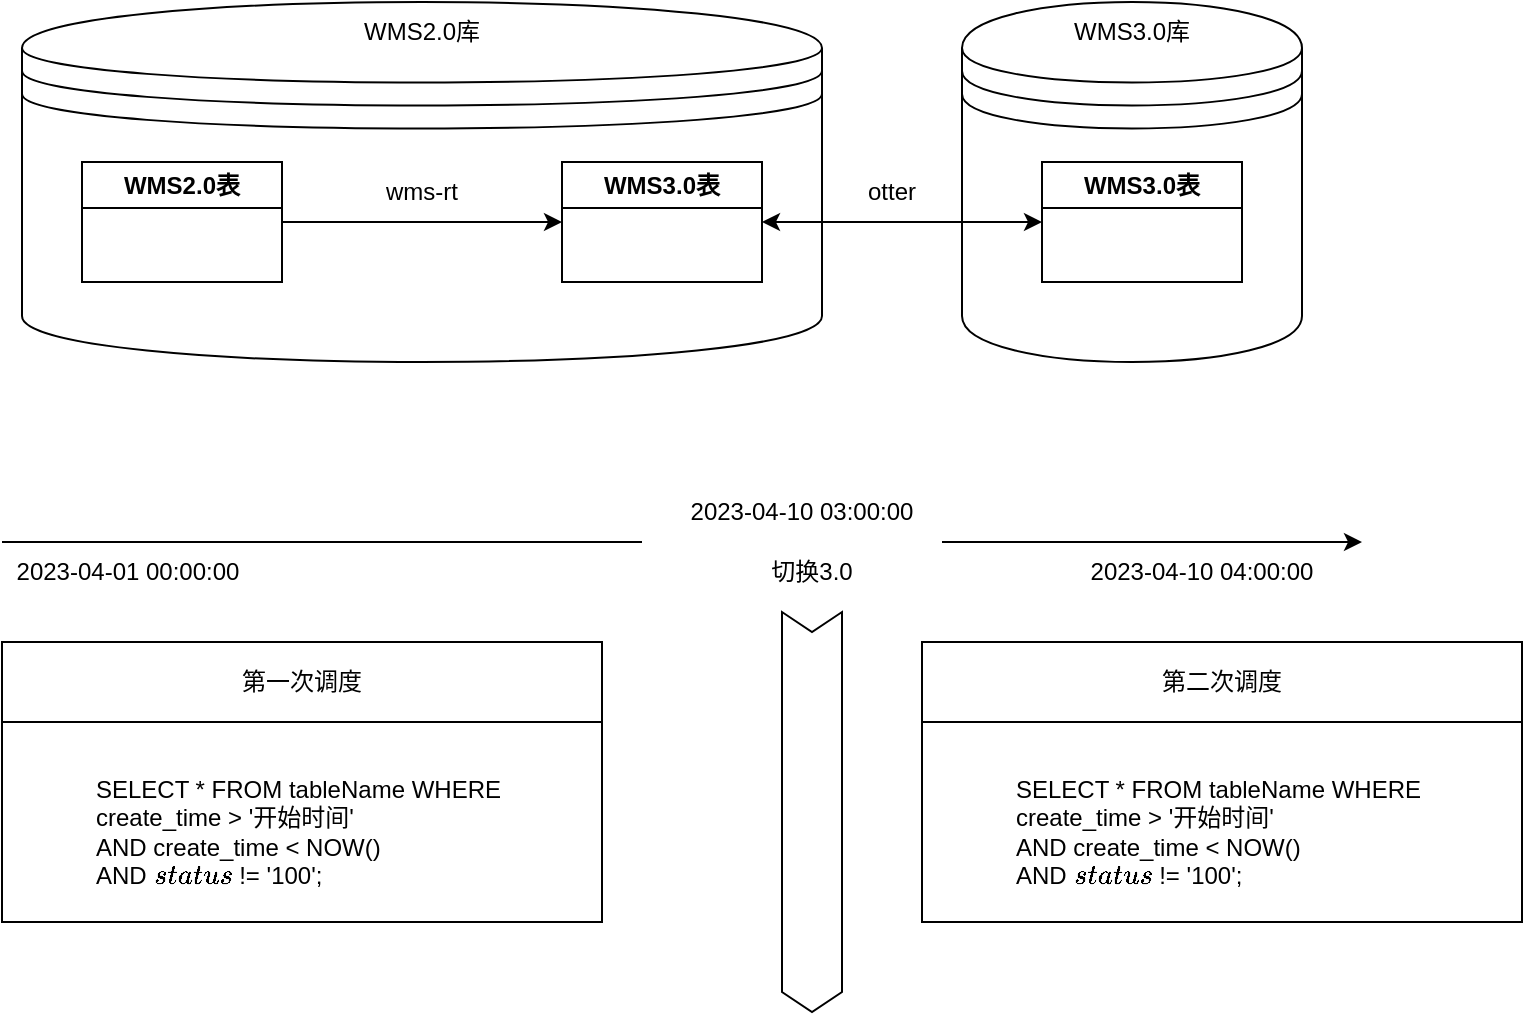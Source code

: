 <mxfile version="20.8.18" type="github">
  <diagram id="yP5Dd5xW8ltooJtiMu5y" name="第 1 页">
    <mxGraphModel dx="954" dy="625" grid="1" gridSize="10" guides="1" tooltips="1" connect="1" arrows="1" fold="1" page="1" pageScale="1" pageWidth="827" pageHeight="1169" math="0" shadow="0">
      <root>
        <mxCell id="0" />
        <mxCell id="1" parent="0" />
        <mxCell id="fD011ewxvYoqEtCS83Xk-1" value="" style="shape=datastore;whiteSpace=wrap;html=1;" parent="1" vertex="1">
          <mxGeometry x="50" y="210" width="400" height="180" as="geometry" />
        </mxCell>
        <mxCell id="fD011ewxvYoqEtCS83Xk-2" value="" style="shape=datastore;whiteSpace=wrap;html=1;" parent="1" vertex="1">
          <mxGeometry x="520" y="210" width="170" height="180" as="geometry" />
        </mxCell>
        <mxCell id="fD011ewxvYoqEtCS83Xk-3" value="WMS2.0库" style="text;html=1;strokeColor=none;fillColor=none;align=center;verticalAlign=middle;whiteSpace=wrap;rounded=0;" parent="1" vertex="1">
          <mxGeometry x="220" y="210" width="60" height="30" as="geometry" />
        </mxCell>
        <mxCell id="fD011ewxvYoqEtCS83Xk-4" value="WMS3.0库" style="text;html=1;strokeColor=none;fillColor=none;align=center;verticalAlign=middle;whiteSpace=wrap;rounded=0;" parent="1" vertex="1">
          <mxGeometry x="575" y="210" width="60" height="30" as="geometry" />
        </mxCell>
        <mxCell id="fD011ewxvYoqEtCS83Xk-5" value="WMS2.0表" style="swimlane;whiteSpace=wrap;html=1;" parent="1" vertex="1">
          <mxGeometry x="80" y="290" width="100" height="60" as="geometry" />
        </mxCell>
        <mxCell id="fD011ewxvYoqEtCS83Xk-6" value="WMS3.0表" style="swimlane;whiteSpace=wrap;html=1;" parent="1" vertex="1">
          <mxGeometry x="320" y="290" width="100" height="60" as="geometry" />
        </mxCell>
        <mxCell id="fD011ewxvYoqEtCS83Xk-7" value="WMS3.0表" style="swimlane;whiteSpace=wrap;html=1;" parent="1" vertex="1">
          <mxGeometry x="560" y="290" width="100" height="60" as="geometry" />
        </mxCell>
        <mxCell id="fD011ewxvYoqEtCS83Xk-10" value="" style="endArrow=classic;html=1;rounded=0;exitX=1;exitY=0.5;exitDx=0;exitDy=0;entryX=0;entryY=0.5;entryDx=0;entryDy=0;" parent="1" source="fD011ewxvYoqEtCS83Xk-5" target="fD011ewxvYoqEtCS83Xk-6" edge="1">
          <mxGeometry width="50" height="50" relative="1" as="geometry">
            <mxPoint x="390" y="360" as="sourcePoint" />
            <mxPoint x="440" y="310" as="targetPoint" />
          </mxGeometry>
        </mxCell>
        <mxCell id="fD011ewxvYoqEtCS83Xk-11" value="wms-rt" style="text;html=1;strokeColor=none;fillColor=none;align=center;verticalAlign=middle;whiteSpace=wrap;rounded=0;" parent="1" vertex="1">
          <mxGeometry x="220" y="290" width="60" height="30" as="geometry" />
        </mxCell>
        <mxCell id="fD011ewxvYoqEtCS83Xk-12" value="" style="endArrow=classic;startArrow=classic;html=1;rounded=0;entryX=0;entryY=0.5;entryDx=0;entryDy=0;exitX=1;exitY=0.5;exitDx=0;exitDy=0;" parent="1" source="fD011ewxvYoqEtCS83Xk-6" target="fD011ewxvYoqEtCS83Xk-7" edge="1">
          <mxGeometry width="50" height="50" relative="1" as="geometry">
            <mxPoint x="390" y="360" as="sourcePoint" />
            <mxPoint x="440" y="310" as="targetPoint" />
          </mxGeometry>
        </mxCell>
        <mxCell id="fD011ewxvYoqEtCS83Xk-13" value="otter" style="text;html=1;strokeColor=none;fillColor=none;align=center;verticalAlign=middle;whiteSpace=wrap;rounded=0;" parent="1" vertex="1">
          <mxGeometry x="455" y="290" width="60" height="30" as="geometry" />
        </mxCell>
        <mxCell id="E8d9UjeHquu0AwspJz34-1" value="" style="rounded=0;whiteSpace=wrap;html=1;" vertex="1" parent="1">
          <mxGeometry x="40" y="530" width="300" height="140" as="geometry" />
        </mxCell>
        <mxCell id="E8d9UjeHquu0AwspJz34-2" value="" style="html=1;shadow=0;dashed=0;align=center;verticalAlign=middle;shape=mxgraph.arrows2.arrow;dy=0;dx=10;notch=10;rotation=90;" vertex="1" parent="1">
          <mxGeometry x="345" y="600" width="200" height="30" as="geometry" />
        </mxCell>
        <mxCell id="E8d9UjeHquu0AwspJz34-3" value="切换3.0" style="text;html=1;strokeColor=none;fillColor=none;align=center;verticalAlign=middle;whiteSpace=wrap;rounded=0;" vertex="1" parent="1">
          <mxGeometry x="415" y="480" width="60" height="30" as="geometry" />
        </mxCell>
        <mxCell id="E8d9UjeHquu0AwspJz34-4" value="&lt;div&gt;SELECT * FROM	tableName WHERE&lt;/div&gt;&lt;div&gt;create_time &amp;gt; &#39;开始时间&#39;&amp;nbsp;&lt;/div&gt;&lt;div&gt;AND create_time &amp;lt; NOW()&amp;nbsp;&lt;/div&gt;&lt;div style=&quot;&quot;&gt;AND `status` != &#39;100&#39;;&lt;/div&gt;" style="text;html=1;strokeColor=none;fillColor=none;align=left;verticalAlign=middle;whiteSpace=wrap;rounded=0;" vertex="1" parent="1">
          <mxGeometry x="85" y="590" width="210" height="70" as="geometry" />
        </mxCell>
        <mxCell id="E8d9UjeHquu0AwspJz34-5" value="第一次调度" style="rounded=0;whiteSpace=wrap;html=1;" vertex="1" parent="1">
          <mxGeometry x="40" y="530" width="300" height="40" as="geometry" />
        </mxCell>
        <mxCell id="E8d9UjeHquu0AwspJz34-6" value="" style="endArrow=none;html=1;rounded=0;exitX=0;exitY=0;exitDx=0;exitDy=0;" edge="1" parent="1" source="E8d9UjeHquu0AwspJz34-7">
          <mxGeometry width="50" height="50" relative="1" as="geometry">
            <mxPoint x="20" y="480" as="sourcePoint" />
            <mxPoint x="360" y="480" as="targetPoint" />
          </mxGeometry>
        </mxCell>
        <mxCell id="E8d9UjeHquu0AwspJz34-7" value="2023-04-01 00:00:00" style="text;html=1;strokeColor=none;fillColor=none;align=center;verticalAlign=middle;whiteSpace=wrap;rounded=0;" vertex="1" parent="1">
          <mxGeometry x="40" y="480" width="126" height="30" as="geometry" />
        </mxCell>
        <mxCell id="E8d9UjeHquu0AwspJz34-8" value="2023-04-10 03:00:00" style="text;html=1;strokeColor=none;fillColor=none;align=center;verticalAlign=middle;whiteSpace=wrap;rounded=0;" vertex="1" parent="1">
          <mxGeometry x="380" y="450" width="120" height="30" as="geometry" />
        </mxCell>
        <mxCell id="E8d9UjeHquu0AwspJz34-9" value="" style="endArrow=classic;html=1;rounded=0;" edge="1" parent="1">
          <mxGeometry width="50" height="50" relative="1" as="geometry">
            <mxPoint x="510" y="480" as="sourcePoint" />
            <mxPoint x="720" y="480" as="targetPoint" />
          </mxGeometry>
        </mxCell>
        <mxCell id="E8d9UjeHquu0AwspJz34-10" value="2023-04-10 04:00:00" style="text;html=1;strokeColor=none;fillColor=none;align=center;verticalAlign=middle;whiteSpace=wrap;rounded=0;" vertex="1" parent="1">
          <mxGeometry x="580" y="480" width="120" height="30" as="geometry" />
        </mxCell>
        <mxCell id="E8d9UjeHquu0AwspJz34-11" value="" style="rounded=0;whiteSpace=wrap;html=1;" vertex="1" parent="1">
          <mxGeometry x="500" y="530" width="300" height="140" as="geometry" />
        </mxCell>
        <mxCell id="E8d9UjeHquu0AwspJz34-12" value="&lt;div&gt;SELECT * FROM	tableName WHERE&lt;/div&gt;&lt;div&gt;create_time &amp;gt; &#39;开始时间&#39;&amp;nbsp;&lt;/div&gt;&lt;div&gt;AND create_time &amp;lt; NOW()&amp;nbsp;&lt;/div&gt;&lt;div style=&quot;&quot;&gt;AND `status` != &#39;100&#39;;&lt;/div&gt;" style="text;html=1;strokeColor=none;fillColor=none;align=left;verticalAlign=middle;whiteSpace=wrap;rounded=0;" vertex="1" parent="1">
          <mxGeometry x="545" y="590" width="210" height="70" as="geometry" />
        </mxCell>
        <mxCell id="E8d9UjeHquu0AwspJz34-13" value="第二次调度" style="rounded=0;whiteSpace=wrap;html=1;" vertex="1" parent="1">
          <mxGeometry x="500" y="530" width="300" height="40" as="geometry" />
        </mxCell>
      </root>
    </mxGraphModel>
  </diagram>
</mxfile>
